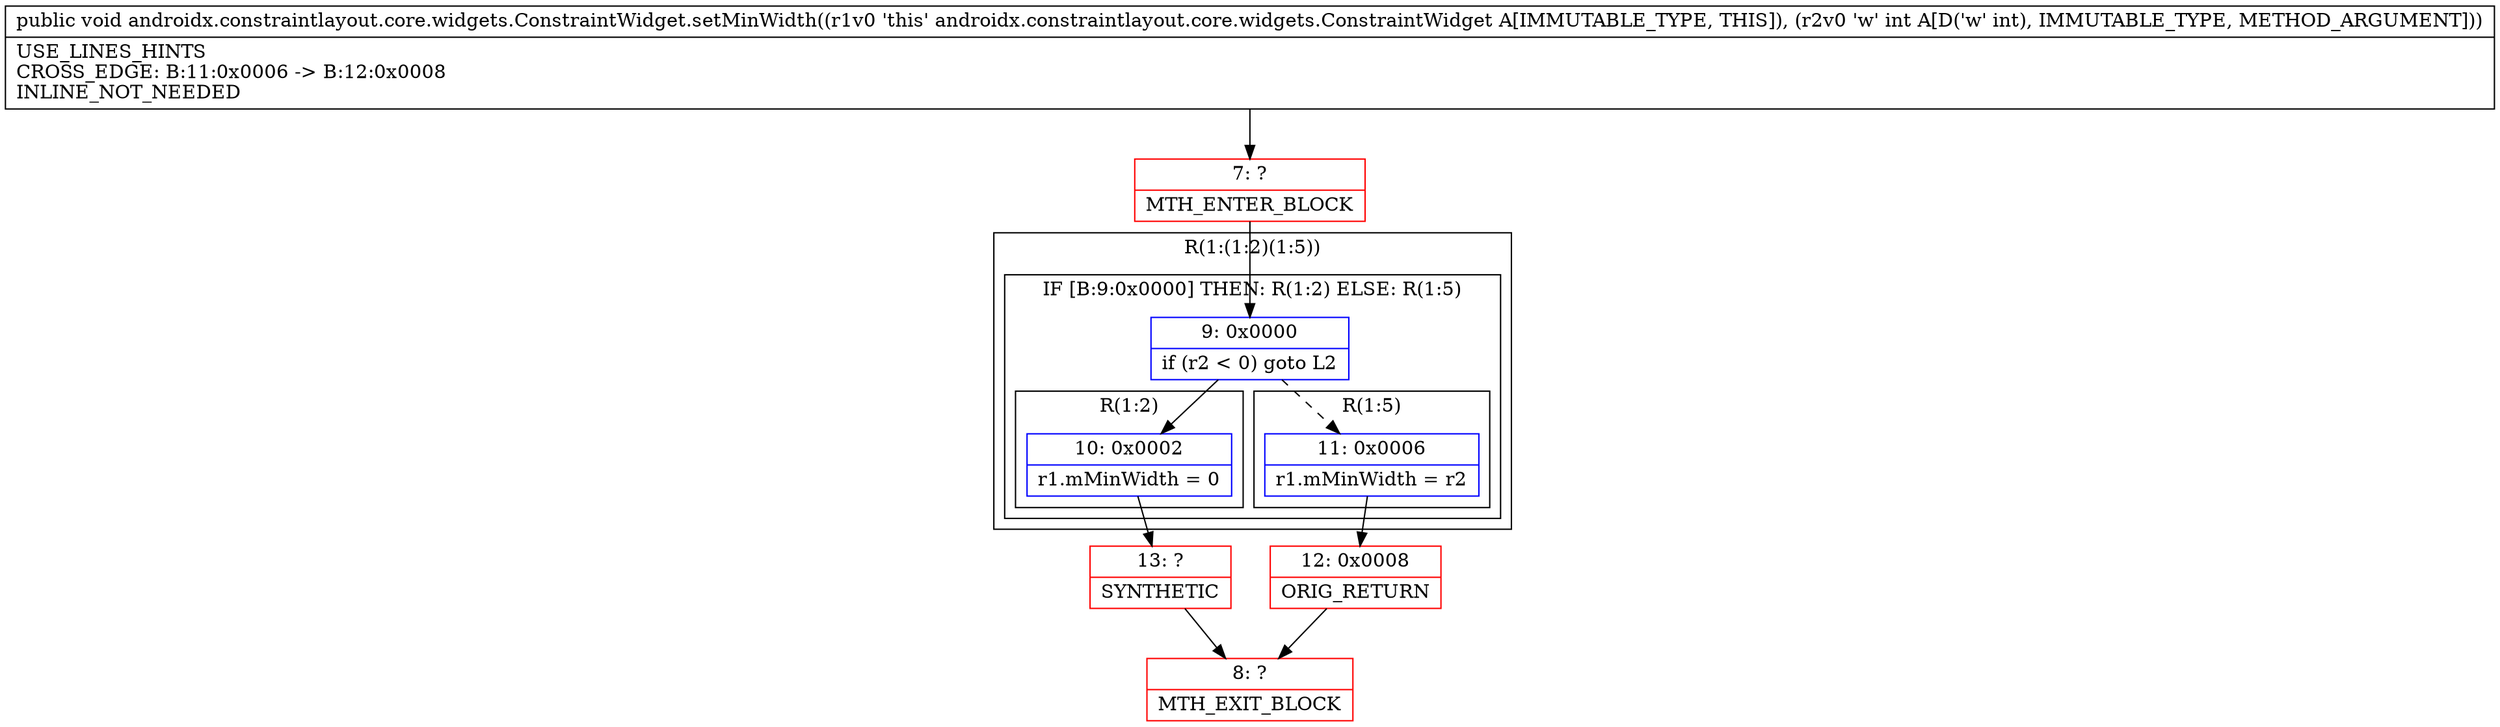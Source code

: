 digraph "CFG forandroidx.constraintlayout.core.widgets.ConstraintWidget.setMinWidth(I)V" {
subgraph cluster_Region_814220463 {
label = "R(1:(1:2)(1:5))";
node [shape=record,color=blue];
subgraph cluster_IfRegion_1592763779 {
label = "IF [B:9:0x0000] THEN: R(1:2) ELSE: R(1:5)";
node [shape=record,color=blue];
Node_9 [shape=record,label="{9\:\ 0x0000|if (r2 \< 0) goto L2\l}"];
subgraph cluster_Region_1740312054 {
label = "R(1:2)";
node [shape=record,color=blue];
Node_10 [shape=record,label="{10\:\ 0x0002|r1.mMinWidth = 0\l}"];
}
subgraph cluster_Region_1025634762 {
label = "R(1:5)";
node [shape=record,color=blue];
Node_11 [shape=record,label="{11\:\ 0x0006|r1.mMinWidth = r2\l}"];
}
}
}
Node_7 [shape=record,color=red,label="{7\:\ ?|MTH_ENTER_BLOCK\l}"];
Node_13 [shape=record,color=red,label="{13\:\ ?|SYNTHETIC\l}"];
Node_8 [shape=record,color=red,label="{8\:\ ?|MTH_EXIT_BLOCK\l}"];
Node_12 [shape=record,color=red,label="{12\:\ 0x0008|ORIG_RETURN\l}"];
MethodNode[shape=record,label="{public void androidx.constraintlayout.core.widgets.ConstraintWidget.setMinWidth((r1v0 'this' androidx.constraintlayout.core.widgets.ConstraintWidget A[IMMUTABLE_TYPE, THIS]), (r2v0 'w' int A[D('w' int), IMMUTABLE_TYPE, METHOD_ARGUMENT]))  | USE_LINES_HINTS\lCROSS_EDGE: B:11:0x0006 \-\> B:12:0x0008\lINLINE_NOT_NEEDED\l}"];
MethodNode -> Node_7;Node_9 -> Node_10;
Node_9 -> Node_11[style=dashed];
Node_10 -> Node_13;
Node_11 -> Node_12;
Node_7 -> Node_9;
Node_13 -> Node_8;
Node_12 -> Node_8;
}

